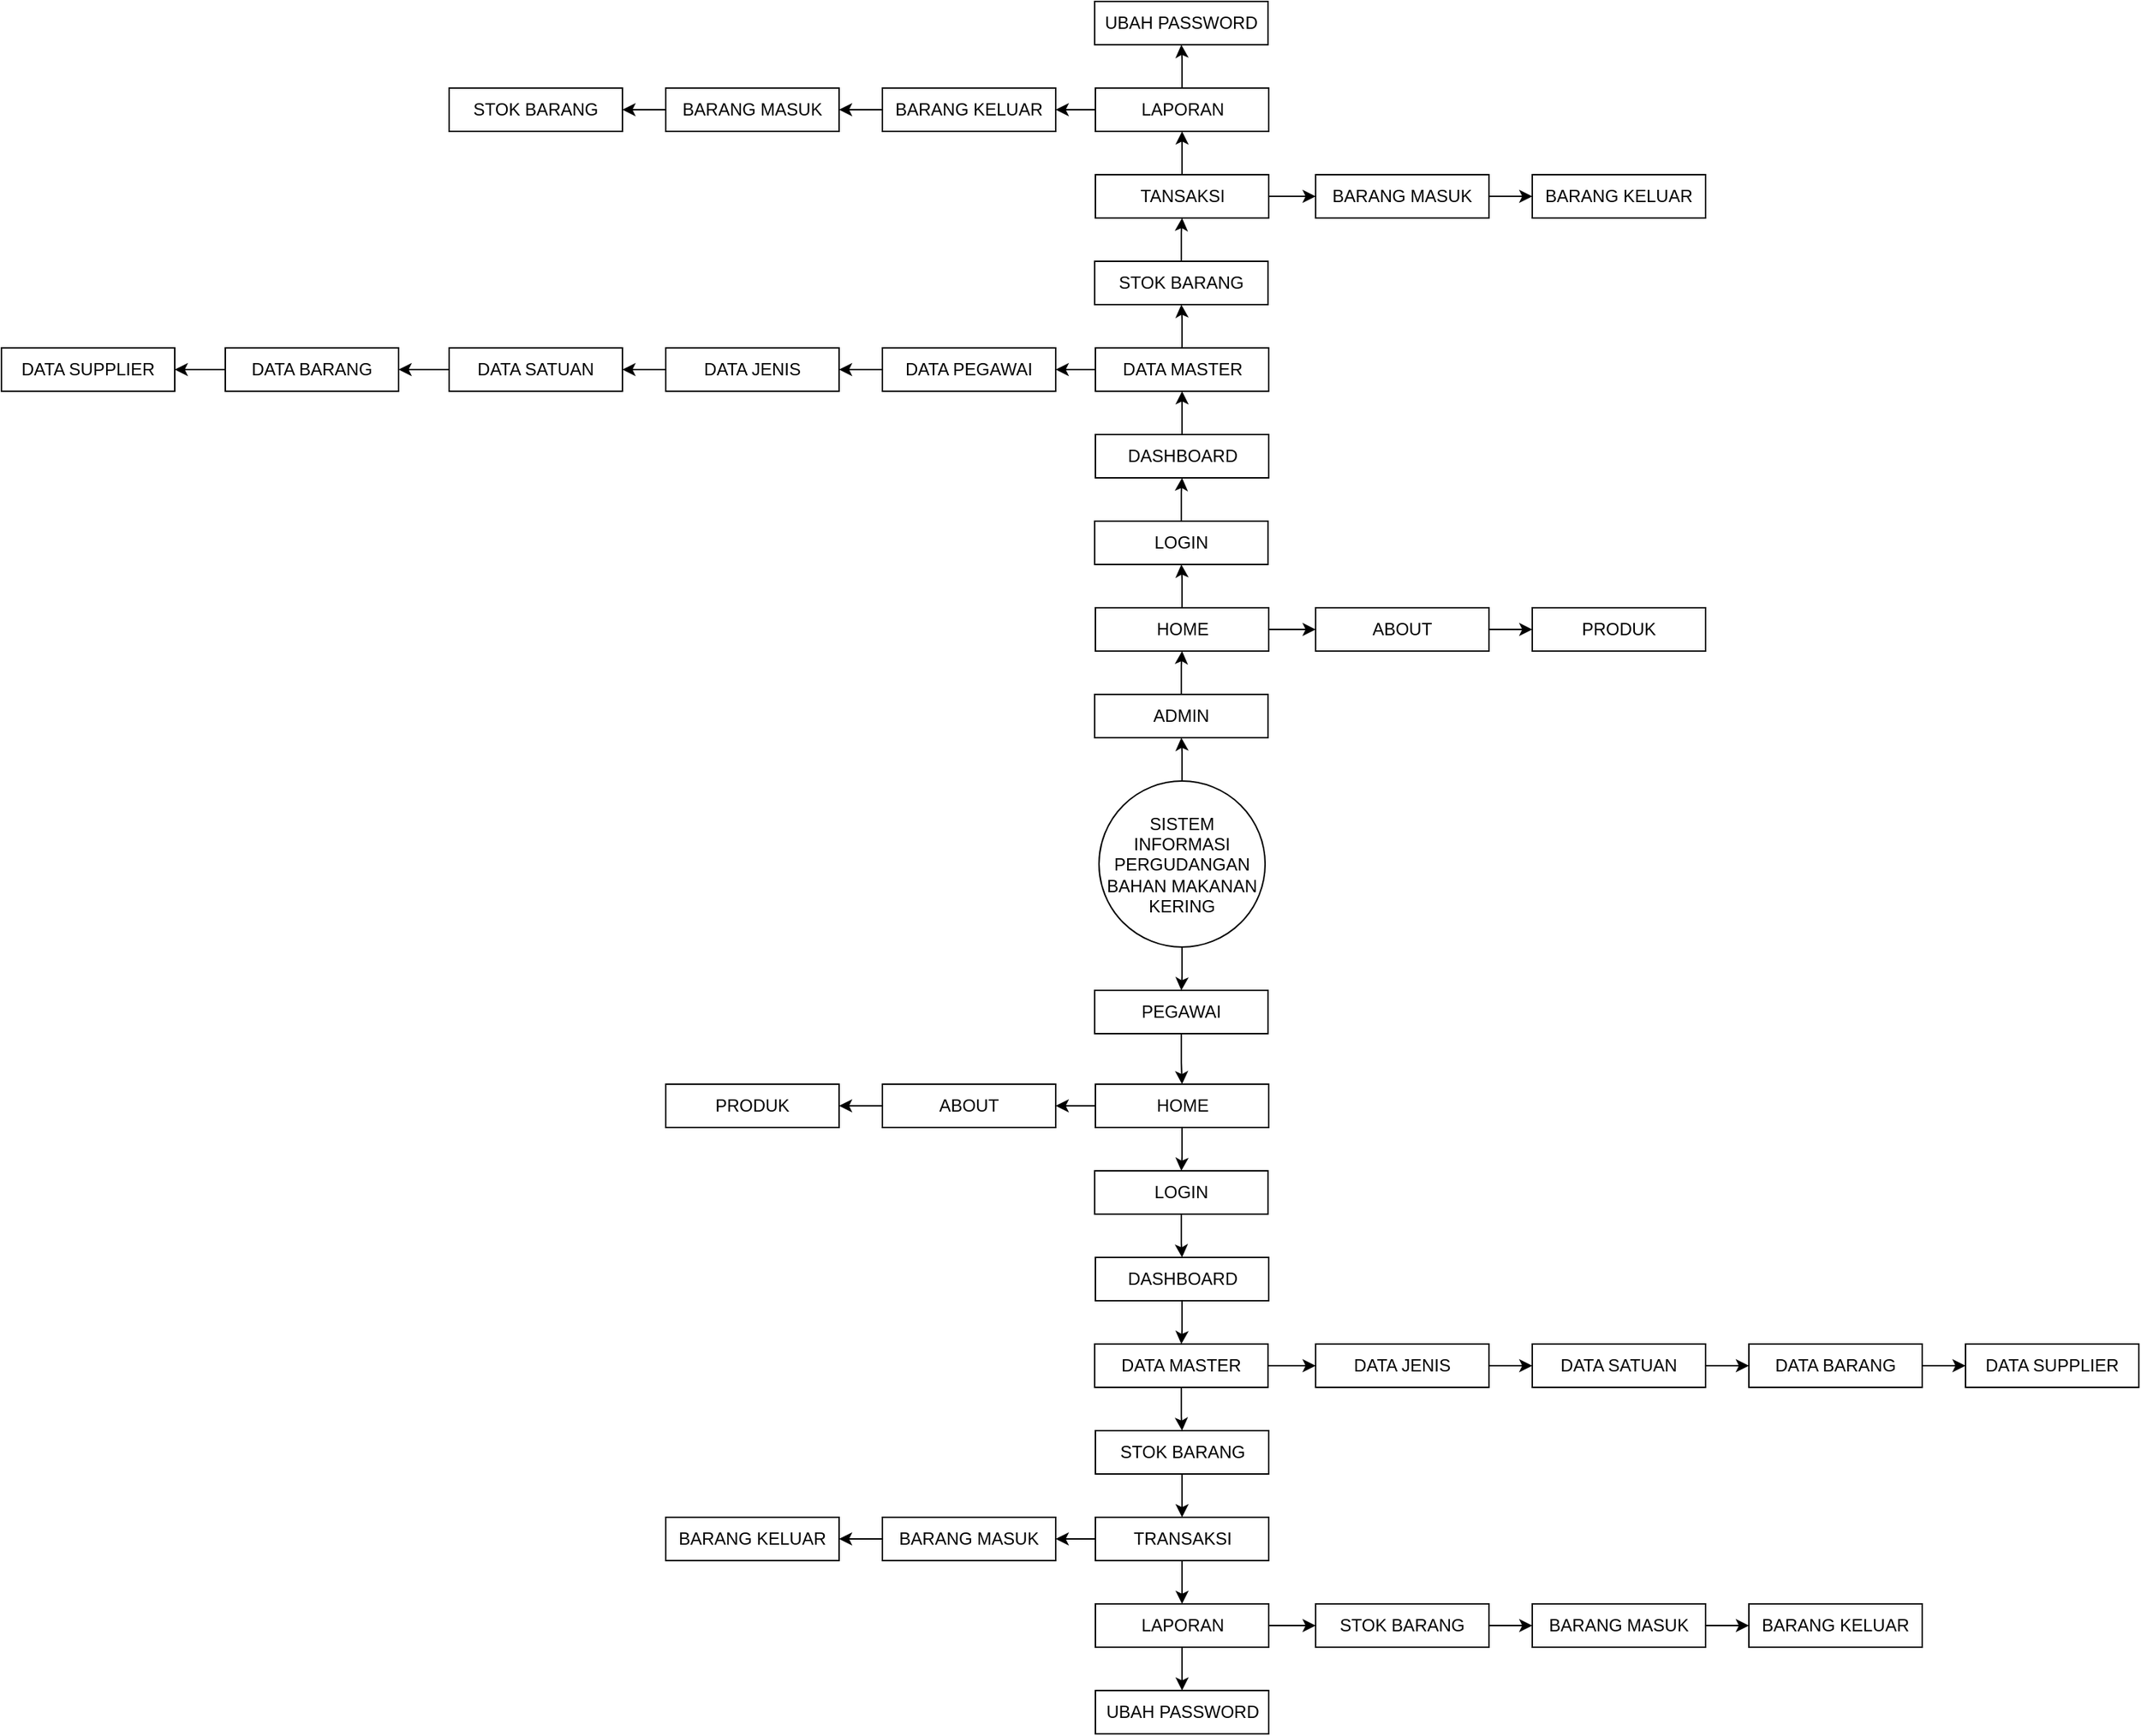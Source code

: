 <mxfile version="14.7.0" type="device"><diagram id="H30svU-vgYTj1Xllp-bc" name="Page-1"><mxGraphModel dx="3398" dy="2488" grid="1" gridSize="10" guides="1" tooltips="1" connect="1" arrows="1" fold="1" page="1" pageScale="1" pageWidth="850" pageHeight="1100" math="0" shadow="0"><root><mxCell id="0"/><mxCell id="1" parent="0"/><mxCell id="BSk7Ni7LORFI_U4wqic8-39" value="" style="edgeStyle=orthogonalEdgeStyle;rounded=0;orthogonalLoop=1;jettySize=auto;html=1;" edge="1" parent="1" source="VE6MmGvELngqS5nJiZxS-8" target="BSk7Ni7LORFI_U4wqic8-1"><mxGeometry relative="1" as="geometry"/></mxCell><mxCell id="VE6MmGvELngqS5nJiZxS-8" value="ABOUT" style="rounded=0;whiteSpace=wrap;html=1;" parent="1" vertex="1"><mxGeometry x="530" y="270" width="120" height="30" as="geometry"/></mxCell><mxCell id="BSk7Ni7LORFI_U4wqic8-1" value="PRODUK" style="rounded=0;whiteSpace=wrap;html=1;" vertex="1" parent="1"><mxGeometry x="680" y="270" width="120" height="30" as="geometry"/></mxCell><mxCell id="BSk7Ni7LORFI_U4wqic8-36" value="" style="edgeStyle=orthogonalEdgeStyle;rounded=0;orthogonalLoop=1;jettySize=auto;html=1;" edge="1" parent="1" source="BSk7Ni7LORFI_U4wqic8-2" target="BSk7Ni7LORFI_U4wqic8-3"><mxGeometry relative="1" as="geometry"/></mxCell><mxCell id="BSk7Ni7LORFI_U4wqic8-57" value="" style="edgeStyle=orthogonalEdgeStyle;rounded=0;orthogonalLoop=1;jettySize=auto;html=1;" edge="1" parent="1" source="BSk7Ni7LORFI_U4wqic8-2" target="BSk7Ni7LORFI_U4wqic8-4"><mxGeometry relative="1" as="geometry"/></mxCell><mxCell id="BSk7Ni7LORFI_U4wqic8-2" value="SISTEM INFORMASI PERGUDANGAN BAHAN MAKANAN KERING" style="ellipse;whiteSpace=wrap;html=1;aspect=fixed;" vertex="1" parent="1"><mxGeometry x="380" y="390" width="115" height="115" as="geometry"/></mxCell><mxCell id="BSk7Ni7LORFI_U4wqic8-78" value="" style="edgeStyle=orthogonalEdgeStyle;rounded=0;orthogonalLoop=1;jettySize=auto;html=1;" edge="1" parent="1" source="BSk7Ni7LORFI_U4wqic8-3" target="BSk7Ni7LORFI_U4wqic8-5"><mxGeometry relative="1" as="geometry"/></mxCell><mxCell id="BSk7Ni7LORFI_U4wqic8-3" value="ADMIN" style="rounded=0;whiteSpace=wrap;html=1;" vertex="1" parent="1"><mxGeometry x="377" y="330" width="120" height="30" as="geometry"/></mxCell><mxCell id="BSk7Ni7LORFI_U4wqic8-58" value="" style="edgeStyle=orthogonalEdgeStyle;rounded=0;orthogonalLoop=1;jettySize=auto;html=1;" edge="1" parent="1" source="BSk7Ni7LORFI_U4wqic8-4" target="BSk7Ni7LORFI_U4wqic8-11"><mxGeometry relative="1" as="geometry"/></mxCell><mxCell id="BSk7Ni7LORFI_U4wqic8-4" value="PEGAWAI" style="rounded=0;whiteSpace=wrap;html=1;" vertex="1" parent="1"><mxGeometry x="377" y="535" width="120" height="30" as="geometry"/></mxCell><mxCell id="BSk7Ni7LORFI_U4wqic8-40" value="" style="edgeStyle=orthogonalEdgeStyle;rounded=0;orthogonalLoop=1;jettySize=auto;html=1;" edge="1" parent="1" source="BSk7Ni7LORFI_U4wqic8-5" target="BSk7Ni7LORFI_U4wqic8-6"><mxGeometry relative="1" as="geometry"/></mxCell><mxCell id="BSk7Ni7LORFI_U4wqic8-79" value="" style="edgeStyle=orthogonalEdgeStyle;rounded=0;orthogonalLoop=1;jettySize=auto;html=1;" edge="1" parent="1" source="BSk7Ni7LORFI_U4wqic8-5" target="VE6MmGvELngqS5nJiZxS-8"><mxGeometry relative="1" as="geometry"/></mxCell><mxCell id="BSk7Ni7LORFI_U4wqic8-5" value="HOME" style="rounded=0;whiteSpace=wrap;html=1;" vertex="1" parent="1"><mxGeometry x="377.5" y="270" width="120" height="30" as="geometry"/></mxCell><mxCell id="BSk7Ni7LORFI_U4wqic8-41" value="" style="edgeStyle=orthogonalEdgeStyle;rounded=0;orthogonalLoop=1;jettySize=auto;html=1;" edge="1" parent="1" source="BSk7Ni7LORFI_U4wqic8-6" target="BSk7Ni7LORFI_U4wqic8-7"><mxGeometry relative="1" as="geometry"/></mxCell><mxCell id="BSk7Ni7LORFI_U4wqic8-6" value="LOGIN" style="rounded=0;whiteSpace=wrap;html=1;" vertex="1" parent="1"><mxGeometry x="377" y="210" width="120" height="30" as="geometry"/></mxCell><mxCell id="BSk7Ni7LORFI_U4wqic8-42" value="" style="edgeStyle=orthogonalEdgeStyle;rounded=0;orthogonalLoop=1;jettySize=auto;html=1;" edge="1" parent="1" source="BSk7Ni7LORFI_U4wqic8-7" target="BSk7Ni7LORFI_U4wqic8-8"><mxGeometry relative="1" as="geometry"/></mxCell><mxCell id="BSk7Ni7LORFI_U4wqic8-7" value="DASHBOARD" style="rounded=0;whiteSpace=wrap;html=1;" vertex="1" parent="1"><mxGeometry x="377.5" y="150" width="120" height="30" as="geometry"/></mxCell><mxCell id="BSk7Ni7LORFI_U4wqic8-51" value="" style="edgeStyle=orthogonalEdgeStyle;rounded=0;orthogonalLoop=1;jettySize=auto;html=1;" edge="1" parent="1" source="BSk7Ni7LORFI_U4wqic8-8" target="BSk7Ni7LORFI_U4wqic8-9"><mxGeometry relative="1" as="geometry"/></mxCell><mxCell id="BSk7Ni7LORFI_U4wqic8-81" value="" style="edgeStyle=orthogonalEdgeStyle;rounded=0;orthogonalLoop=1;jettySize=auto;html=1;" edge="1" parent="1" source="BSk7Ni7LORFI_U4wqic8-8" target="BSk7Ni7LORFI_U4wqic8-19"><mxGeometry relative="1" as="geometry"/></mxCell><mxCell id="BSk7Ni7LORFI_U4wqic8-8" value="DATA MASTER" style="rounded=0;whiteSpace=wrap;html=1;" vertex="1" parent="1"><mxGeometry x="377.5" y="90" width="120" height="30" as="geometry"/></mxCell><mxCell id="BSk7Ni7LORFI_U4wqic8-52" value="" style="edgeStyle=orthogonalEdgeStyle;rounded=0;orthogonalLoop=1;jettySize=auto;html=1;" edge="1" parent="1" source="BSk7Ni7LORFI_U4wqic8-9" target="BSk7Ni7LORFI_U4wqic8-10"><mxGeometry relative="1" as="geometry"/></mxCell><mxCell id="BSk7Ni7LORFI_U4wqic8-9" value="STOK BARANG" style="rounded=0;whiteSpace=wrap;html=1;" vertex="1" parent="1"><mxGeometry x="377" y="30" width="120" height="30" as="geometry"/></mxCell><mxCell id="BSk7Ni7LORFI_U4wqic8-53" value="" style="edgeStyle=orthogonalEdgeStyle;rounded=0;orthogonalLoop=1;jettySize=auto;html=1;" edge="1" parent="1" source="BSk7Ni7LORFI_U4wqic8-10" target="BSk7Ni7LORFI_U4wqic8-33"><mxGeometry relative="1" as="geometry"/></mxCell><mxCell id="BSk7Ni7LORFI_U4wqic8-55" value="" style="edgeStyle=orthogonalEdgeStyle;rounded=0;orthogonalLoop=1;jettySize=auto;html=1;entryX=0;entryY=0.5;entryDx=0;entryDy=0;" edge="1" parent="1" source="BSk7Ni7LORFI_U4wqic8-10" target="BSk7Ni7LORFI_U4wqic8-28"><mxGeometry relative="1" as="geometry"><mxPoint x="-365" y="217.5" as="targetPoint"/></mxGeometry></mxCell><mxCell id="BSk7Ni7LORFI_U4wqic8-10" value="TANSAKSI" style="rounded=0;whiteSpace=wrap;html=1;" vertex="1" parent="1"><mxGeometry x="377.5" y="-30" width="120" height="30" as="geometry"/></mxCell><mxCell id="BSk7Ni7LORFI_U4wqic8-59" value="" style="edgeStyle=orthogonalEdgeStyle;rounded=0;orthogonalLoop=1;jettySize=auto;html=1;" edge="1" parent="1" source="BSk7Ni7LORFI_U4wqic8-11" target="BSk7Ni7LORFI_U4wqic8-12"><mxGeometry relative="1" as="geometry"/></mxCell><mxCell id="BSk7Ni7LORFI_U4wqic8-63" value="" style="edgeStyle=orthogonalEdgeStyle;rounded=0;orthogonalLoop=1;jettySize=auto;html=1;" edge="1" parent="1" source="BSk7Ni7LORFI_U4wqic8-11" target="BSk7Ni7LORFI_U4wqic8-17"><mxGeometry relative="1" as="geometry"/></mxCell><mxCell id="BSk7Ni7LORFI_U4wqic8-11" value="HOME" style="rounded=0;whiteSpace=wrap;html=1;" vertex="1" parent="1"><mxGeometry x="377.5" y="600" width="120" height="30" as="geometry"/></mxCell><mxCell id="BSk7Ni7LORFI_U4wqic8-60" value="" style="edgeStyle=orthogonalEdgeStyle;rounded=0;orthogonalLoop=1;jettySize=auto;html=1;" edge="1" parent="1" source="BSk7Ni7LORFI_U4wqic8-12" target="BSk7Ni7LORFI_U4wqic8-13"><mxGeometry relative="1" as="geometry"/></mxCell><mxCell id="BSk7Ni7LORFI_U4wqic8-12" value="LOGIN" style="rounded=0;whiteSpace=wrap;html=1;" vertex="1" parent="1"><mxGeometry x="377" y="660" width="120" height="30" as="geometry"/></mxCell><mxCell id="BSk7Ni7LORFI_U4wqic8-61" value="" style="edgeStyle=orthogonalEdgeStyle;rounded=0;orthogonalLoop=1;jettySize=auto;html=1;" edge="1" parent="1" source="BSk7Ni7LORFI_U4wqic8-13" target="BSk7Ni7LORFI_U4wqic8-14"><mxGeometry relative="1" as="geometry"/></mxCell><mxCell id="BSk7Ni7LORFI_U4wqic8-13" value="DASHBOARD" style="rounded=0;whiteSpace=wrap;html=1;" vertex="1" parent="1"><mxGeometry x="377.5" y="720" width="120" height="30" as="geometry"/></mxCell><mxCell id="BSk7Ni7LORFI_U4wqic8-64" value="" style="edgeStyle=orthogonalEdgeStyle;rounded=0;orthogonalLoop=1;jettySize=auto;html=1;" edge="1" parent="1" source="BSk7Ni7LORFI_U4wqic8-14" target="BSk7Ni7LORFI_U4wqic8-32"><mxGeometry relative="1" as="geometry"/></mxCell><mxCell id="BSk7Ni7LORFI_U4wqic8-73" value="" style="edgeStyle=orthogonalEdgeStyle;rounded=0;orthogonalLoop=1;jettySize=auto;html=1;entryX=0;entryY=0.5;entryDx=0;entryDy=0;" edge="1" parent="1" source="BSk7Ni7LORFI_U4wqic8-14" target="BSk7Ni7LORFI_U4wqic8-24"><mxGeometry relative="1" as="geometry"><mxPoint x="1250" y="500" as="targetPoint"/></mxGeometry></mxCell><mxCell id="BSk7Ni7LORFI_U4wqic8-14" value="DATA MASTER" style="rounded=0;whiteSpace=wrap;html=1;" vertex="1" parent="1"><mxGeometry x="377" y="780" width="120" height="30" as="geometry"/></mxCell><mxCell id="BSk7Ni7LORFI_U4wqic8-66" value="" style="edgeStyle=orthogonalEdgeStyle;rounded=0;orthogonalLoop=1;jettySize=auto;html=1;" edge="1" parent="1" source="BSk7Ni7LORFI_U4wqic8-15" target="BSk7Ni7LORFI_U4wqic8-16"><mxGeometry relative="1" as="geometry"/></mxCell><mxCell id="BSk7Ni7LORFI_U4wqic8-71" value="" style="edgeStyle=orthogonalEdgeStyle;rounded=0;orthogonalLoop=1;jettySize=auto;html=1;entryX=1;entryY=0.5;entryDx=0;entryDy=0;" edge="1" parent="1" source="BSk7Ni7LORFI_U4wqic8-15" target="BSk7Ni7LORFI_U4wqic8-30"><mxGeometry relative="1" as="geometry"><mxPoint x="1580" y="500" as="targetPoint"/></mxGeometry></mxCell><mxCell id="BSk7Ni7LORFI_U4wqic8-15" value="TRANSAKSI" style="rounded=0;whiteSpace=wrap;html=1;" vertex="1" parent="1"><mxGeometry x="377.5" y="900" width="120" height="30" as="geometry"/></mxCell><mxCell id="BSk7Ni7LORFI_U4wqic8-67" value="" style="edgeStyle=orthogonalEdgeStyle;rounded=0;orthogonalLoop=1;jettySize=auto;html=1;" edge="1" parent="1" source="BSk7Ni7LORFI_U4wqic8-16" target="BSk7Ni7LORFI_U4wqic8-34"><mxGeometry relative="1" as="geometry"/></mxCell><mxCell id="BSk7Ni7LORFI_U4wqic8-99" value="" style="edgeStyle=orthogonalEdgeStyle;rounded=0;orthogonalLoop=1;jettySize=auto;html=1;" edge="1" parent="1" source="BSk7Ni7LORFI_U4wqic8-16" target="BSk7Ni7LORFI_U4wqic8-98"><mxGeometry relative="1" as="geometry"/></mxCell><mxCell id="BSk7Ni7LORFI_U4wqic8-16" value="LAPORAN" style="rounded=0;whiteSpace=wrap;html=1;" vertex="1" parent="1"><mxGeometry x="377.5" y="960" width="120" height="30" as="geometry"/></mxCell><mxCell id="BSk7Ni7LORFI_U4wqic8-62" value="" style="edgeStyle=orthogonalEdgeStyle;rounded=0;orthogonalLoop=1;jettySize=auto;html=1;" edge="1" parent="1" source="BSk7Ni7LORFI_U4wqic8-17" target="BSk7Ni7LORFI_U4wqic8-18"><mxGeometry relative="1" as="geometry"/></mxCell><mxCell id="BSk7Ni7LORFI_U4wqic8-17" value="ABOUT" style="rounded=0;whiteSpace=wrap;html=1;" vertex="1" parent="1"><mxGeometry x="230" y="600" width="120" height="30" as="geometry"/></mxCell><mxCell id="BSk7Ni7LORFI_U4wqic8-18" value="PRODUK" style="rounded=0;whiteSpace=wrap;html=1;" vertex="1" parent="1"><mxGeometry x="80" y="600" width="120" height="30" as="geometry"/></mxCell><mxCell id="BSk7Ni7LORFI_U4wqic8-44" value="" style="edgeStyle=orthogonalEdgeStyle;rounded=0;orthogonalLoop=1;jettySize=auto;html=1;entryX=1;entryY=0.5;entryDx=0;entryDy=0;" edge="1" parent="1" source="BSk7Ni7LORFI_U4wqic8-19" target="BSk7Ni7LORFI_U4wqic8-20"><mxGeometry relative="1" as="geometry"><mxPoint x="-110" y="268" as="targetPoint"/></mxGeometry></mxCell><mxCell id="BSk7Ni7LORFI_U4wqic8-19" value="DATA PEGAWAI" style="rounded=0;whiteSpace=wrap;html=1;" vertex="1" parent="1"><mxGeometry x="230" y="90" width="120" height="30" as="geometry"/></mxCell><mxCell id="BSk7Ni7LORFI_U4wqic8-45" value="" style="edgeStyle=orthogonalEdgeStyle;rounded=0;orthogonalLoop=1;jettySize=auto;html=1;entryX=1;entryY=0.5;entryDx=0;entryDy=0;" edge="1" parent="1" source="BSk7Ni7LORFI_U4wqic8-20" target="BSk7Ni7LORFI_U4wqic8-21"><mxGeometry relative="1" as="geometry"/></mxCell><mxCell id="BSk7Ni7LORFI_U4wqic8-20" value="DATA JENIS" style="rounded=0;whiteSpace=wrap;html=1;" vertex="1" parent="1"><mxGeometry x="80" y="90" width="120" height="30" as="geometry"/></mxCell><mxCell id="BSk7Ni7LORFI_U4wqic8-49" value="" style="edgeStyle=orthogonalEdgeStyle;rounded=0;orthogonalLoop=1;jettySize=auto;html=1;entryX=1;entryY=0.5;entryDx=0;entryDy=0;" edge="1" parent="1" source="BSk7Ni7LORFI_U4wqic8-21" target="BSk7Ni7LORFI_U4wqic8-22"><mxGeometry relative="1" as="geometry"/></mxCell><mxCell id="BSk7Ni7LORFI_U4wqic8-21" value="DATA SATUAN" style="rounded=0;whiteSpace=wrap;html=1;" vertex="1" parent="1"><mxGeometry x="-70" y="90" width="120" height="30" as="geometry"/></mxCell><mxCell id="BSk7Ni7LORFI_U4wqic8-50" value="" style="edgeStyle=orthogonalEdgeStyle;rounded=0;orthogonalLoop=1;jettySize=auto;html=1;" edge="1" parent="1" source="BSk7Ni7LORFI_U4wqic8-22" target="BSk7Ni7LORFI_U4wqic8-23"><mxGeometry relative="1" as="geometry"/></mxCell><mxCell id="BSk7Ni7LORFI_U4wqic8-22" value="DATA BARANG" style="rounded=0;whiteSpace=wrap;html=1;" vertex="1" parent="1"><mxGeometry x="-225" y="90" width="120" height="30" as="geometry"/></mxCell><mxCell id="BSk7Ni7LORFI_U4wqic8-23" value="DATA SUPPLIER" style="rounded=0;whiteSpace=wrap;html=1;" vertex="1" parent="1"><mxGeometry x="-380" y="90" width="120" height="30" as="geometry"/></mxCell><mxCell id="BSk7Ni7LORFI_U4wqic8-74" value="" style="edgeStyle=orthogonalEdgeStyle;rounded=0;orthogonalLoop=1;jettySize=auto;html=1;entryX=0;entryY=0.5;entryDx=0;entryDy=0;" edge="1" parent="1" source="BSk7Ni7LORFI_U4wqic8-24" target="BSk7Ni7LORFI_U4wqic8-25"><mxGeometry relative="1" as="geometry"/></mxCell><mxCell id="BSk7Ni7LORFI_U4wqic8-24" value="DATA JENIS" style="rounded=0;whiteSpace=wrap;html=1;" vertex="1" parent="1"><mxGeometry x="530" y="780" width="120" height="30" as="geometry"/></mxCell><mxCell id="BSk7Ni7LORFI_U4wqic8-75" value="" style="edgeStyle=orthogonalEdgeStyle;rounded=0;orthogonalLoop=1;jettySize=auto;html=1;entryX=0;entryY=0.5;entryDx=0;entryDy=0;" edge="1" parent="1" source="BSk7Ni7LORFI_U4wqic8-25" target="BSk7Ni7LORFI_U4wqic8-26"><mxGeometry relative="1" as="geometry"/></mxCell><mxCell id="BSk7Ni7LORFI_U4wqic8-25" value="DATA SATUAN" style="rounded=0;whiteSpace=wrap;html=1;" vertex="1" parent="1"><mxGeometry x="680" y="780" width="120" height="30" as="geometry"/></mxCell><mxCell id="BSk7Ni7LORFI_U4wqic8-76" value="" style="edgeStyle=orthogonalEdgeStyle;rounded=0;orthogonalLoop=1;jettySize=auto;html=1;" edge="1" parent="1" source="BSk7Ni7LORFI_U4wqic8-26" target="BSk7Ni7LORFI_U4wqic8-27"><mxGeometry relative="1" as="geometry"/></mxCell><mxCell id="BSk7Ni7LORFI_U4wqic8-26" value="DATA BARANG" style="rounded=0;whiteSpace=wrap;html=1;" vertex="1" parent="1"><mxGeometry x="830" y="780" width="120" height="30" as="geometry"/></mxCell><mxCell id="BSk7Ni7LORFI_U4wqic8-27" value="DATA SUPPLIER" style="rounded=0;whiteSpace=wrap;html=1;" vertex="1" parent="1"><mxGeometry x="980" y="780" width="120" height="30" as="geometry"/></mxCell><mxCell id="BSk7Ni7LORFI_U4wqic8-56" value="" style="edgeStyle=orthogonalEdgeStyle;rounded=0;orthogonalLoop=1;jettySize=auto;html=1;entryX=0;entryY=0.5;entryDx=0;entryDy=0;" edge="1" parent="1" source="BSk7Ni7LORFI_U4wqic8-28" target="BSk7Ni7LORFI_U4wqic8-29"><mxGeometry relative="1" as="geometry"/></mxCell><mxCell id="BSk7Ni7LORFI_U4wqic8-28" value="BARANG MASUK" style="rounded=0;whiteSpace=wrap;html=1;" vertex="1" parent="1"><mxGeometry x="530" y="-30" width="120" height="30" as="geometry"/></mxCell><mxCell id="BSk7Ni7LORFI_U4wqic8-29" value="BARANG KELUAR" style="rounded=0;whiteSpace=wrap;html=1;" vertex="1" parent="1"><mxGeometry x="680" y="-30" width="120" height="30" as="geometry"/></mxCell><mxCell id="BSk7Ni7LORFI_U4wqic8-72" value="" style="edgeStyle=orthogonalEdgeStyle;rounded=0;orthogonalLoop=1;jettySize=auto;html=1;" edge="1" parent="1" source="BSk7Ni7LORFI_U4wqic8-30" target="BSk7Ni7LORFI_U4wqic8-31"><mxGeometry relative="1" as="geometry"/></mxCell><mxCell id="BSk7Ni7LORFI_U4wqic8-30" value="BARANG MASUK" style="rounded=0;whiteSpace=wrap;html=1;" vertex="1" parent="1"><mxGeometry x="230" y="900" width="120" height="30" as="geometry"/></mxCell><mxCell id="BSk7Ni7LORFI_U4wqic8-31" value="BARANG KELUAR" style="rounded=0;whiteSpace=wrap;html=1;" vertex="1" parent="1"><mxGeometry x="80" y="900" width="120" height="30" as="geometry"/></mxCell><mxCell id="BSk7Ni7LORFI_U4wqic8-65" value="" style="edgeStyle=orthogonalEdgeStyle;rounded=0;orthogonalLoop=1;jettySize=auto;html=1;" edge="1" parent="1" source="BSk7Ni7LORFI_U4wqic8-32" target="BSk7Ni7LORFI_U4wqic8-15"><mxGeometry relative="1" as="geometry"/></mxCell><mxCell id="BSk7Ni7LORFI_U4wqic8-32" value="STOK BARANG" style="rounded=0;whiteSpace=wrap;html=1;" vertex="1" parent="1"><mxGeometry x="377.5" y="840" width="120" height="30" as="geometry"/></mxCell><mxCell id="BSk7Ni7LORFI_U4wqic8-54" value="" style="edgeStyle=orthogonalEdgeStyle;rounded=0;orthogonalLoop=1;jettySize=auto;html=1;" edge="1" parent="1" source="BSk7Ni7LORFI_U4wqic8-33" target="BSk7Ni7LORFI_U4wqic8-35"><mxGeometry relative="1" as="geometry"/></mxCell><mxCell id="BSk7Ni7LORFI_U4wqic8-87" value="" style="edgeStyle=orthogonalEdgeStyle;rounded=0;orthogonalLoop=1;jettySize=auto;html=1;" edge="1" parent="1" source="BSk7Ni7LORFI_U4wqic8-33" target="BSk7Ni7LORFI_U4wqic8-85"><mxGeometry relative="1" as="geometry"/></mxCell><mxCell id="BSk7Ni7LORFI_U4wqic8-33" value="LAPORAN" style="rounded=0;whiteSpace=wrap;html=1;" vertex="1" parent="1"><mxGeometry x="377.5" y="-90" width="120" height="30" as="geometry"/></mxCell><mxCell id="BSk7Ni7LORFI_U4wqic8-34" value="UBAH PASSWORD" style="rounded=0;whiteSpace=wrap;html=1;" vertex="1" parent="1"><mxGeometry x="377.5" y="1020" width="120" height="30" as="geometry"/></mxCell><mxCell id="BSk7Ni7LORFI_U4wqic8-35" value="UBAH PASSWORD" style="rounded=0;whiteSpace=wrap;html=1;" vertex="1" parent="1"><mxGeometry x="377" y="-150" width="120" height="30" as="geometry"/></mxCell><mxCell id="BSk7Ni7LORFI_U4wqic8-89" value="" style="edgeStyle=orthogonalEdgeStyle;rounded=0;orthogonalLoop=1;jettySize=auto;html=1;" edge="1" parent="1" source="BSk7Ni7LORFI_U4wqic8-84" target="BSk7Ni7LORFI_U4wqic8-86"><mxGeometry relative="1" as="geometry"/></mxCell><mxCell id="BSk7Ni7LORFI_U4wqic8-84" value="BARANG MASUK" style="rounded=0;whiteSpace=wrap;html=1;" vertex="1" parent="1"><mxGeometry x="80" y="-90" width="120" height="30" as="geometry"/></mxCell><mxCell id="BSk7Ni7LORFI_U4wqic8-88" value="" style="edgeStyle=orthogonalEdgeStyle;rounded=0;orthogonalLoop=1;jettySize=auto;html=1;" edge="1" parent="1" source="BSk7Ni7LORFI_U4wqic8-85" target="BSk7Ni7LORFI_U4wqic8-84"><mxGeometry relative="1" as="geometry"/></mxCell><mxCell id="BSk7Ni7LORFI_U4wqic8-85" value="BARANG KELUAR" style="rounded=0;whiteSpace=wrap;html=1;" vertex="1" parent="1"><mxGeometry x="230" y="-90" width="120" height="30" as="geometry"/></mxCell><mxCell id="BSk7Ni7LORFI_U4wqic8-86" value="STOK BARANG" style="rounded=0;whiteSpace=wrap;html=1;" vertex="1" parent="1"><mxGeometry x="-70" y="-90" width="120" height="30" as="geometry"/></mxCell><mxCell id="BSk7Ni7LORFI_U4wqic8-101" value="" style="edgeStyle=orthogonalEdgeStyle;rounded=0;orthogonalLoop=1;jettySize=auto;html=1;" edge="1" parent="1" source="BSk7Ni7LORFI_U4wqic8-95" target="BSk7Ni7LORFI_U4wqic8-97"><mxGeometry relative="1" as="geometry"/></mxCell><mxCell id="BSk7Ni7LORFI_U4wqic8-95" value="BARANG MASUK" style="rounded=0;whiteSpace=wrap;html=1;" vertex="1" parent="1"><mxGeometry x="680" y="960" width="120" height="30" as="geometry"/></mxCell><mxCell id="BSk7Ni7LORFI_U4wqic8-97" value="BARANG KELUAR" style="rounded=0;whiteSpace=wrap;html=1;" vertex="1" parent="1"><mxGeometry x="830" y="960" width="120" height="30" as="geometry"/></mxCell><mxCell id="BSk7Ni7LORFI_U4wqic8-100" value="" style="edgeStyle=orthogonalEdgeStyle;rounded=0;orthogonalLoop=1;jettySize=auto;html=1;" edge="1" parent="1" source="BSk7Ni7LORFI_U4wqic8-98" target="BSk7Ni7LORFI_U4wqic8-95"><mxGeometry relative="1" as="geometry"/></mxCell><mxCell id="BSk7Ni7LORFI_U4wqic8-98" value="STOK BARANG" style="rounded=0;whiteSpace=wrap;html=1;" vertex="1" parent="1"><mxGeometry x="530" y="960" width="120" height="30" as="geometry"/></mxCell></root></mxGraphModel></diagram></mxfile>